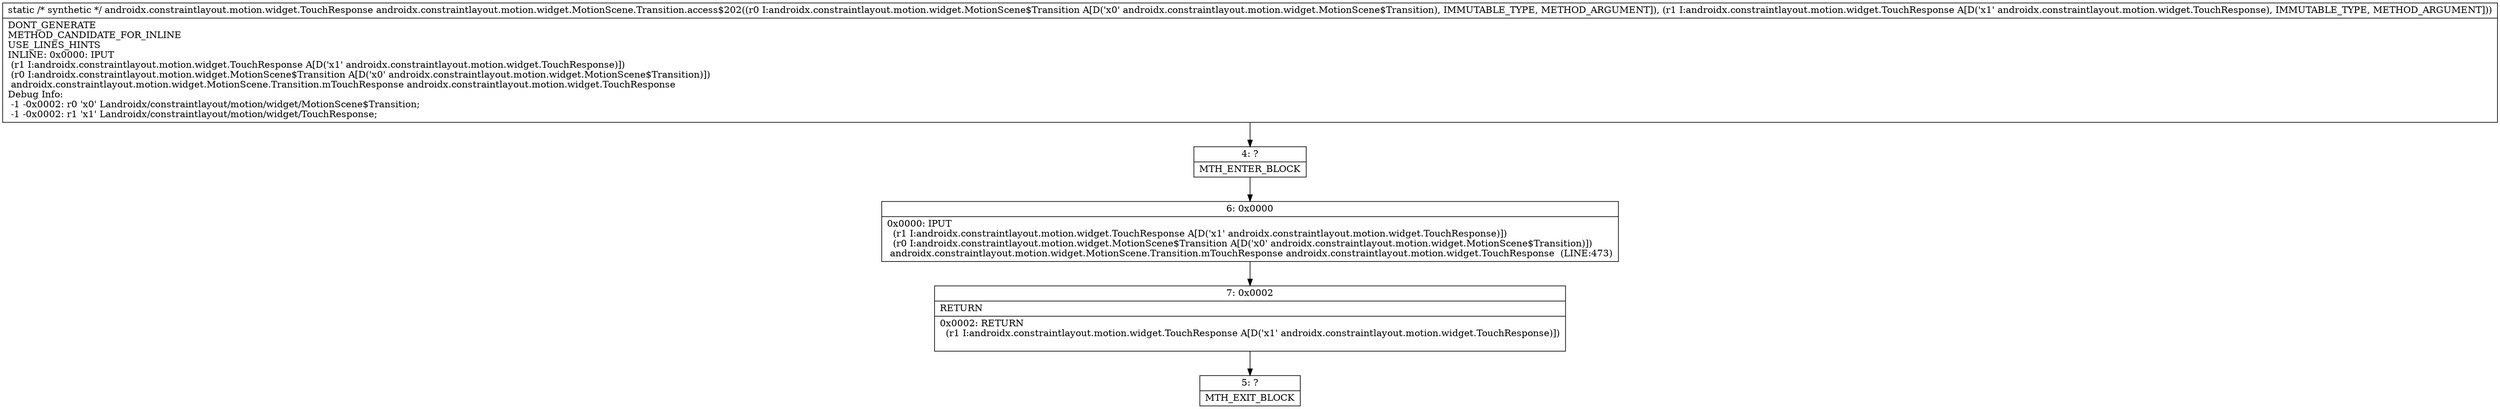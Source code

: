 digraph "CFG forandroidx.constraintlayout.motion.widget.MotionScene.Transition.access$202(Landroidx\/constraintlayout\/motion\/widget\/MotionScene$Transition;Landroidx\/constraintlayout\/motion\/widget\/TouchResponse;)Landroidx\/constraintlayout\/motion\/widget\/TouchResponse;" {
Node_4 [shape=record,label="{4\:\ ?|MTH_ENTER_BLOCK\l}"];
Node_6 [shape=record,label="{6\:\ 0x0000|0x0000: IPUT  \l  (r1 I:androidx.constraintlayout.motion.widget.TouchResponse A[D('x1' androidx.constraintlayout.motion.widget.TouchResponse)])\l  (r0 I:androidx.constraintlayout.motion.widget.MotionScene$Transition A[D('x0' androidx.constraintlayout.motion.widget.MotionScene$Transition)])\l androidx.constraintlayout.motion.widget.MotionScene.Transition.mTouchResponse androidx.constraintlayout.motion.widget.TouchResponse  (LINE:473)\l}"];
Node_7 [shape=record,label="{7\:\ 0x0002|RETURN\l|0x0002: RETURN  \l  (r1 I:androidx.constraintlayout.motion.widget.TouchResponse A[D('x1' androidx.constraintlayout.motion.widget.TouchResponse)])\l \l}"];
Node_5 [shape=record,label="{5\:\ ?|MTH_EXIT_BLOCK\l}"];
MethodNode[shape=record,label="{static \/* synthetic *\/ androidx.constraintlayout.motion.widget.TouchResponse androidx.constraintlayout.motion.widget.MotionScene.Transition.access$202((r0 I:androidx.constraintlayout.motion.widget.MotionScene$Transition A[D('x0' androidx.constraintlayout.motion.widget.MotionScene$Transition), IMMUTABLE_TYPE, METHOD_ARGUMENT]), (r1 I:androidx.constraintlayout.motion.widget.TouchResponse A[D('x1' androidx.constraintlayout.motion.widget.TouchResponse), IMMUTABLE_TYPE, METHOD_ARGUMENT]))  | DONT_GENERATE\lMETHOD_CANDIDATE_FOR_INLINE\lUSE_LINES_HINTS\lINLINE: 0x0000: IPUT  \l  (r1 I:androidx.constraintlayout.motion.widget.TouchResponse A[D('x1' androidx.constraintlayout.motion.widget.TouchResponse)])\l  (r0 I:androidx.constraintlayout.motion.widget.MotionScene$Transition A[D('x0' androidx.constraintlayout.motion.widget.MotionScene$Transition)])\l androidx.constraintlayout.motion.widget.MotionScene.Transition.mTouchResponse androidx.constraintlayout.motion.widget.TouchResponse\lDebug Info:\l  \-1 \-0x0002: r0 'x0' Landroidx\/constraintlayout\/motion\/widget\/MotionScene$Transition;\l  \-1 \-0x0002: r1 'x1' Landroidx\/constraintlayout\/motion\/widget\/TouchResponse;\l}"];
MethodNode -> Node_4;Node_4 -> Node_6;
Node_6 -> Node_7;
Node_7 -> Node_5;
}

